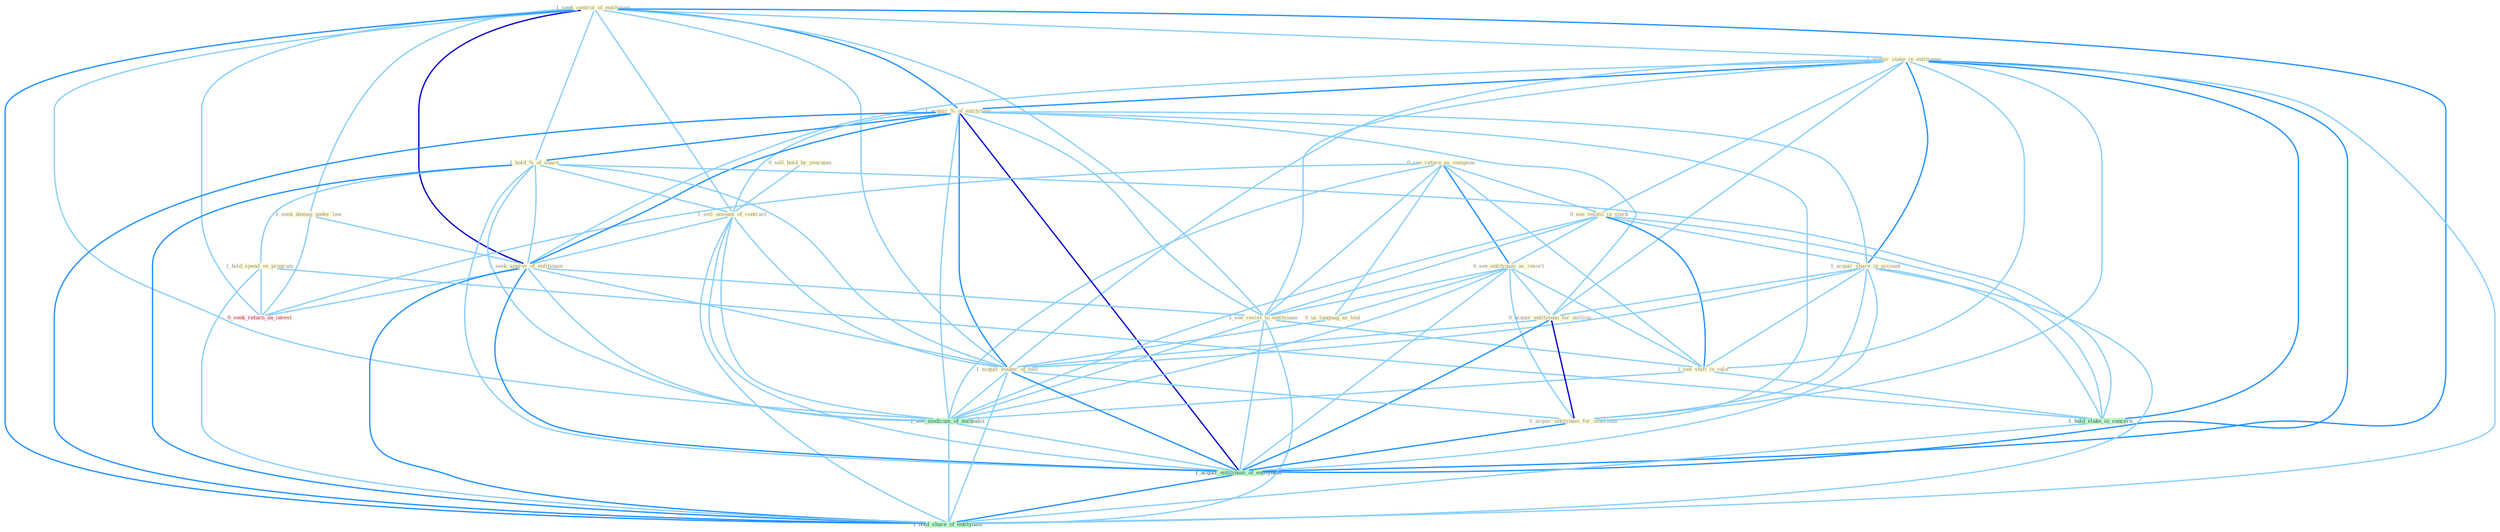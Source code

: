 Graph G{ 
    node
    [shape=polygon,style=filled,width=.5,height=.06,color="#BDFCC9",fixedsize=true,fontsize=4,
    fontcolor="#2f4f4f"];
    {node
    [color="#ffffe0", fontcolor="#8b7d6b"] "1_seek_control_of_entitynam " "0_see_return_as_compens " "0_sell_hold_by_yearnum " "1_acquir_stake_in_entitynam " "1_acquir_%_of_entitynam " "1_seek_damag_under_law " "0_see_volatil_in_stock " "0_see_entitynam_as_resort " "1_hold_%_of_share " "1_sell_amount_of_contract " "0_us_languag_as_tool " "1_acquir_share_in_account " "1_seek_approv_of_entitynam " "1_see_resist_to_entitynam " "1_see_shift_in_valu " "1_hold_spend_on_program " "0_acquir_entitynam_for_million " "1_acquir_maker_of_tool " "0_acquir_entitynam_for_othernum "}
{node [color="#fff0f5", fontcolor="#b22222"] "0_seek_return_on_invest "}
edge [color="#B0E2FF"];

	"1_seek_control_of_entitynam " -- "1_acquir_stake_in_entitynam " [w="1", color="#87cefa" ];
	"1_seek_control_of_entitynam " -- "1_acquir_%_of_entitynam " [w="2", color="#1e90ff" , len=0.8];
	"1_seek_control_of_entitynam " -- "1_seek_damag_under_law " [w="1", color="#87cefa" ];
	"1_seek_control_of_entitynam " -- "1_hold_%_of_share " [w="1", color="#87cefa" ];
	"1_seek_control_of_entitynam " -- "1_sell_amount_of_contract " [w="1", color="#87cefa" ];
	"1_seek_control_of_entitynam " -- "1_seek_approv_of_entitynam " [w="3", color="#0000cd" , len=0.6];
	"1_seek_control_of_entitynam " -- "1_see_resist_to_entitynam " [w="1", color="#87cefa" ];
	"1_seek_control_of_entitynam " -- "1_acquir_maker_of_tool " [w="1", color="#87cefa" ];
	"1_seek_control_of_entitynam " -- "0_seek_return_on_invest " [w="1", color="#87cefa" ];
	"1_seek_control_of_entitynam " -- "1_see_modicum_of_normalci " [w="1", color="#87cefa" ];
	"1_seek_control_of_entitynam " -- "1_acquir_entitynam_of_entitynam " [w="2", color="#1e90ff" , len=0.8];
	"1_seek_control_of_entitynam " -- "1_hold_share_of_entitynam " [w="2", color="#1e90ff" , len=0.8];
	"0_see_return_as_compens " -- "0_see_volatil_in_stock " [w="1", color="#87cefa" ];
	"0_see_return_as_compens " -- "0_see_entitynam_as_resort " [w="2", color="#1e90ff" , len=0.8];
	"0_see_return_as_compens " -- "0_us_languag_as_tool " [w="1", color="#87cefa" ];
	"0_see_return_as_compens " -- "1_see_resist_to_entitynam " [w="1", color="#87cefa" ];
	"0_see_return_as_compens " -- "1_see_shift_in_valu " [w="1", color="#87cefa" ];
	"0_see_return_as_compens " -- "0_seek_return_on_invest " [w="1", color="#87cefa" ];
	"0_see_return_as_compens " -- "1_see_modicum_of_normalci " [w="1", color="#87cefa" ];
	"0_sell_hold_by_yearnum " -- "1_sell_amount_of_contract " [w="1", color="#87cefa" ];
	"1_acquir_stake_in_entitynam " -- "1_acquir_%_of_entitynam " [w="2", color="#1e90ff" , len=0.8];
	"1_acquir_stake_in_entitynam " -- "0_see_volatil_in_stock " [w="1", color="#87cefa" ];
	"1_acquir_stake_in_entitynam " -- "1_acquir_share_in_account " [w="2", color="#1e90ff" , len=0.8];
	"1_acquir_stake_in_entitynam " -- "1_seek_approv_of_entitynam " [w="1", color="#87cefa" ];
	"1_acquir_stake_in_entitynam " -- "1_see_resist_to_entitynam " [w="1", color="#87cefa" ];
	"1_acquir_stake_in_entitynam " -- "1_see_shift_in_valu " [w="1", color="#87cefa" ];
	"1_acquir_stake_in_entitynam " -- "0_acquir_entitynam_for_million " [w="1", color="#87cefa" ];
	"1_acquir_stake_in_entitynam " -- "1_acquir_maker_of_tool " [w="1", color="#87cefa" ];
	"1_acquir_stake_in_entitynam " -- "0_acquir_entitynam_for_othernum " [w="1", color="#87cefa" ];
	"1_acquir_stake_in_entitynam " -- "1_hold_stake_in_concern " [w="2", color="#1e90ff" , len=0.8];
	"1_acquir_stake_in_entitynam " -- "1_acquir_entitynam_of_entitynam " [w="2", color="#1e90ff" , len=0.8];
	"1_acquir_stake_in_entitynam " -- "1_hold_share_of_entitynam " [w="1", color="#87cefa" ];
	"1_acquir_%_of_entitynam " -- "1_hold_%_of_share " [w="2", color="#1e90ff" , len=0.8];
	"1_acquir_%_of_entitynam " -- "1_sell_amount_of_contract " [w="1", color="#87cefa" ];
	"1_acquir_%_of_entitynam " -- "1_acquir_share_in_account " [w="1", color="#87cefa" ];
	"1_acquir_%_of_entitynam " -- "1_seek_approv_of_entitynam " [w="2", color="#1e90ff" , len=0.8];
	"1_acquir_%_of_entitynam " -- "1_see_resist_to_entitynam " [w="1", color="#87cefa" ];
	"1_acquir_%_of_entitynam " -- "0_acquir_entitynam_for_million " [w="1", color="#87cefa" ];
	"1_acquir_%_of_entitynam " -- "1_acquir_maker_of_tool " [w="2", color="#1e90ff" , len=0.8];
	"1_acquir_%_of_entitynam " -- "0_acquir_entitynam_for_othernum " [w="1", color="#87cefa" ];
	"1_acquir_%_of_entitynam " -- "1_see_modicum_of_normalci " [w="1", color="#87cefa" ];
	"1_acquir_%_of_entitynam " -- "1_acquir_entitynam_of_entitynam " [w="3", color="#0000cd" , len=0.6];
	"1_acquir_%_of_entitynam " -- "1_hold_share_of_entitynam " [w="2", color="#1e90ff" , len=0.8];
	"1_seek_damag_under_law " -- "1_seek_approv_of_entitynam " [w="1", color="#87cefa" ];
	"1_seek_damag_under_law " -- "0_seek_return_on_invest " [w="1", color="#87cefa" ];
	"0_see_volatil_in_stock " -- "0_see_entitynam_as_resort " [w="1", color="#87cefa" ];
	"0_see_volatil_in_stock " -- "1_acquir_share_in_account " [w="1", color="#87cefa" ];
	"0_see_volatil_in_stock " -- "1_see_resist_to_entitynam " [w="1", color="#87cefa" ];
	"0_see_volatil_in_stock " -- "1_see_shift_in_valu " [w="2", color="#1e90ff" , len=0.8];
	"0_see_volatil_in_stock " -- "1_hold_stake_in_concern " [w="1", color="#87cefa" ];
	"0_see_volatil_in_stock " -- "1_see_modicum_of_normalci " [w="1", color="#87cefa" ];
	"0_see_entitynam_as_resort " -- "0_us_languag_as_tool " [w="1", color="#87cefa" ];
	"0_see_entitynam_as_resort " -- "1_see_resist_to_entitynam " [w="1", color="#87cefa" ];
	"0_see_entitynam_as_resort " -- "1_see_shift_in_valu " [w="1", color="#87cefa" ];
	"0_see_entitynam_as_resort " -- "0_acquir_entitynam_for_million " [w="1", color="#87cefa" ];
	"0_see_entitynam_as_resort " -- "0_acquir_entitynam_for_othernum " [w="1", color="#87cefa" ];
	"0_see_entitynam_as_resort " -- "1_see_modicum_of_normalci " [w="1", color="#87cefa" ];
	"0_see_entitynam_as_resort " -- "1_acquir_entitynam_of_entitynam " [w="1", color="#87cefa" ];
	"1_hold_%_of_share " -- "1_sell_amount_of_contract " [w="1", color="#87cefa" ];
	"1_hold_%_of_share " -- "1_seek_approv_of_entitynam " [w="1", color="#87cefa" ];
	"1_hold_%_of_share " -- "1_hold_spend_on_program " [w="1", color="#87cefa" ];
	"1_hold_%_of_share " -- "1_acquir_maker_of_tool " [w="1", color="#87cefa" ];
	"1_hold_%_of_share " -- "1_hold_stake_in_concern " [w="1", color="#87cefa" ];
	"1_hold_%_of_share " -- "1_see_modicum_of_normalci " [w="1", color="#87cefa" ];
	"1_hold_%_of_share " -- "1_acquir_entitynam_of_entitynam " [w="1", color="#87cefa" ];
	"1_hold_%_of_share " -- "1_hold_share_of_entitynam " [w="2", color="#1e90ff" , len=0.8];
	"1_sell_amount_of_contract " -- "1_seek_approv_of_entitynam " [w="1", color="#87cefa" ];
	"1_sell_amount_of_contract " -- "1_acquir_maker_of_tool " [w="1", color="#87cefa" ];
	"1_sell_amount_of_contract " -- "1_see_modicum_of_normalci " [w="1", color="#87cefa" ];
	"1_sell_amount_of_contract " -- "1_acquir_entitynam_of_entitynam " [w="1", color="#87cefa" ];
	"1_sell_amount_of_contract " -- "1_hold_share_of_entitynam " [w="1", color="#87cefa" ];
	"0_us_languag_as_tool " -- "1_acquir_maker_of_tool " [w="1", color="#87cefa" ];
	"1_acquir_share_in_account " -- "1_see_shift_in_valu " [w="1", color="#87cefa" ];
	"1_acquir_share_in_account " -- "0_acquir_entitynam_for_million " [w="1", color="#87cefa" ];
	"1_acquir_share_in_account " -- "1_acquir_maker_of_tool " [w="1", color="#87cefa" ];
	"1_acquir_share_in_account " -- "0_acquir_entitynam_for_othernum " [w="1", color="#87cefa" ];
	"1_acquir_share_in_account " -- "1_hold_stake_in_concern " [w="1", color="#87cefa" ];
	"1_acquir_share_in_account " -- "1_acquir_entitynam_of_entitynam " [w="1", color="#87cefa" ];
	"1_acquir_share_in_account " -- "1_hold_share_of_entitynam " [w="1", color="#87cefa" ];
	"1_seek_approv_of_entitynam " -- "1_see_resist_to_entitynam " [w="1", color="#87cefa" ];
	"1_seek_approv_of_entitynam " -- "1_acquir_maker_of_tool " [w="1", color="#87cefa" ];
	"1_seek_approv_of_entitynam " -- "0_seek_return_on_invest " [w="1", color="#87cefa" ];
	"1_seek_approv_of_entitynam " -- "1_see_modicum_of_normalci " [w="1", color="#87cefa" ];
	"1_seek_approv_of_entitynam " -- "1_acquir_entitynam_of_entitynam " [w="2", color="#1e90ff" , len=0.8];
	"1_seek_approv_of_entitynam " -- "1_hold_share_of_entitynam " [w="2", color="#1e90ff" , len=0.8];
	"1_see_resist_to_entitynam " -- "1_see_shift_in_valu " [w="1", color="#87cefa" ];
	"1_see_resist_to_entitynam " -- "1_see_modicum_of_normalci " [w="1", color="#87cefa" ];
	"1_see_resist_to_entitynam " -- "1_acquir_entitynam_of_entitynam " [w="1", color="#87cefa" ];
	"1_see_resist_to_entitynam " -- "1_hold_share_of_entitynam " [w="1", color="#87cefa" ];
	"1_see_shift_in_valu " -- "1_hold_stake_in_concern " [w="1", color="#87cefa" ];
	"1_see_shift_in_valu " -- "1_see_modicum_of_normalci " [w="1", color="#87cefa" ];
	"1_hold_spend_on_program " -- "1_hold_stake_in_concern " [w="1", color="#87cefa" ];
	"1_hold_spend_on_program " -- "0_seek_return_on_invest " [w="1", color="#87cefa" ];
	"1_hold_spend_on_program " -- "1_hold_share_of_entitynam " [w="1", color="#87cefa" ];
	"0_acquir_entitynam_for_million " -- "1_acquir_maker_of_tool " [w="1", color="#87cefa" ];
	"0_acquir_entitynam_for_million " -- "0_acquir_entitynam_for_othernum " [w="3", color="#0000cd" , len=0.6];
	"0_acquir_entitynam_for_million " -- "1_acquir_entitynam_of_entitynam " [w="2", color="#1e90ff" , len=0.8];
	"1_acquir_maker_of_tool " -- "0_acquir_entitynam_for_othernum " [w="1", color="#87cefa" ];
	"1_acquir_maker_of_tool " -- "1_see_modicum_of_normalci " [w="1", color="#87cefa" ];
	"1_acquir_maker_of_tool " -- "1_acquir_entitynam_of_entitynam " [w="2", color="#1e90ff" , len=0.8];
	"1_acquir_maker_of_tool " -- "1_hold_share_of_entitynam " [w="1", color="#87cefa" ];
	"0_acquir_entitynam_for_othernum " -- "1_acquir_entitynam_of_entitynam " [w="2", color="#1e90ff" , len=0.8];
	"1_hold_stake_in_concern " -- "1_hold_share_of_entitynam " [w="1", color="#87cefa" ];
	"1_see_modicum_of_normalci " -- "1_acquir_entitynam_of_entitynam " [w="1", color="#87cefa" ];
	"1_see_modicum_of_normalci " -- "1_hold_share_of_entitynam " [w="1", color="#87cefa" ];
	"1_acquir_entitynam_of_entitynam " -- "1_hold_share_of_entitynam " [w="2", color="#1e90ff" , len=0.8];
}